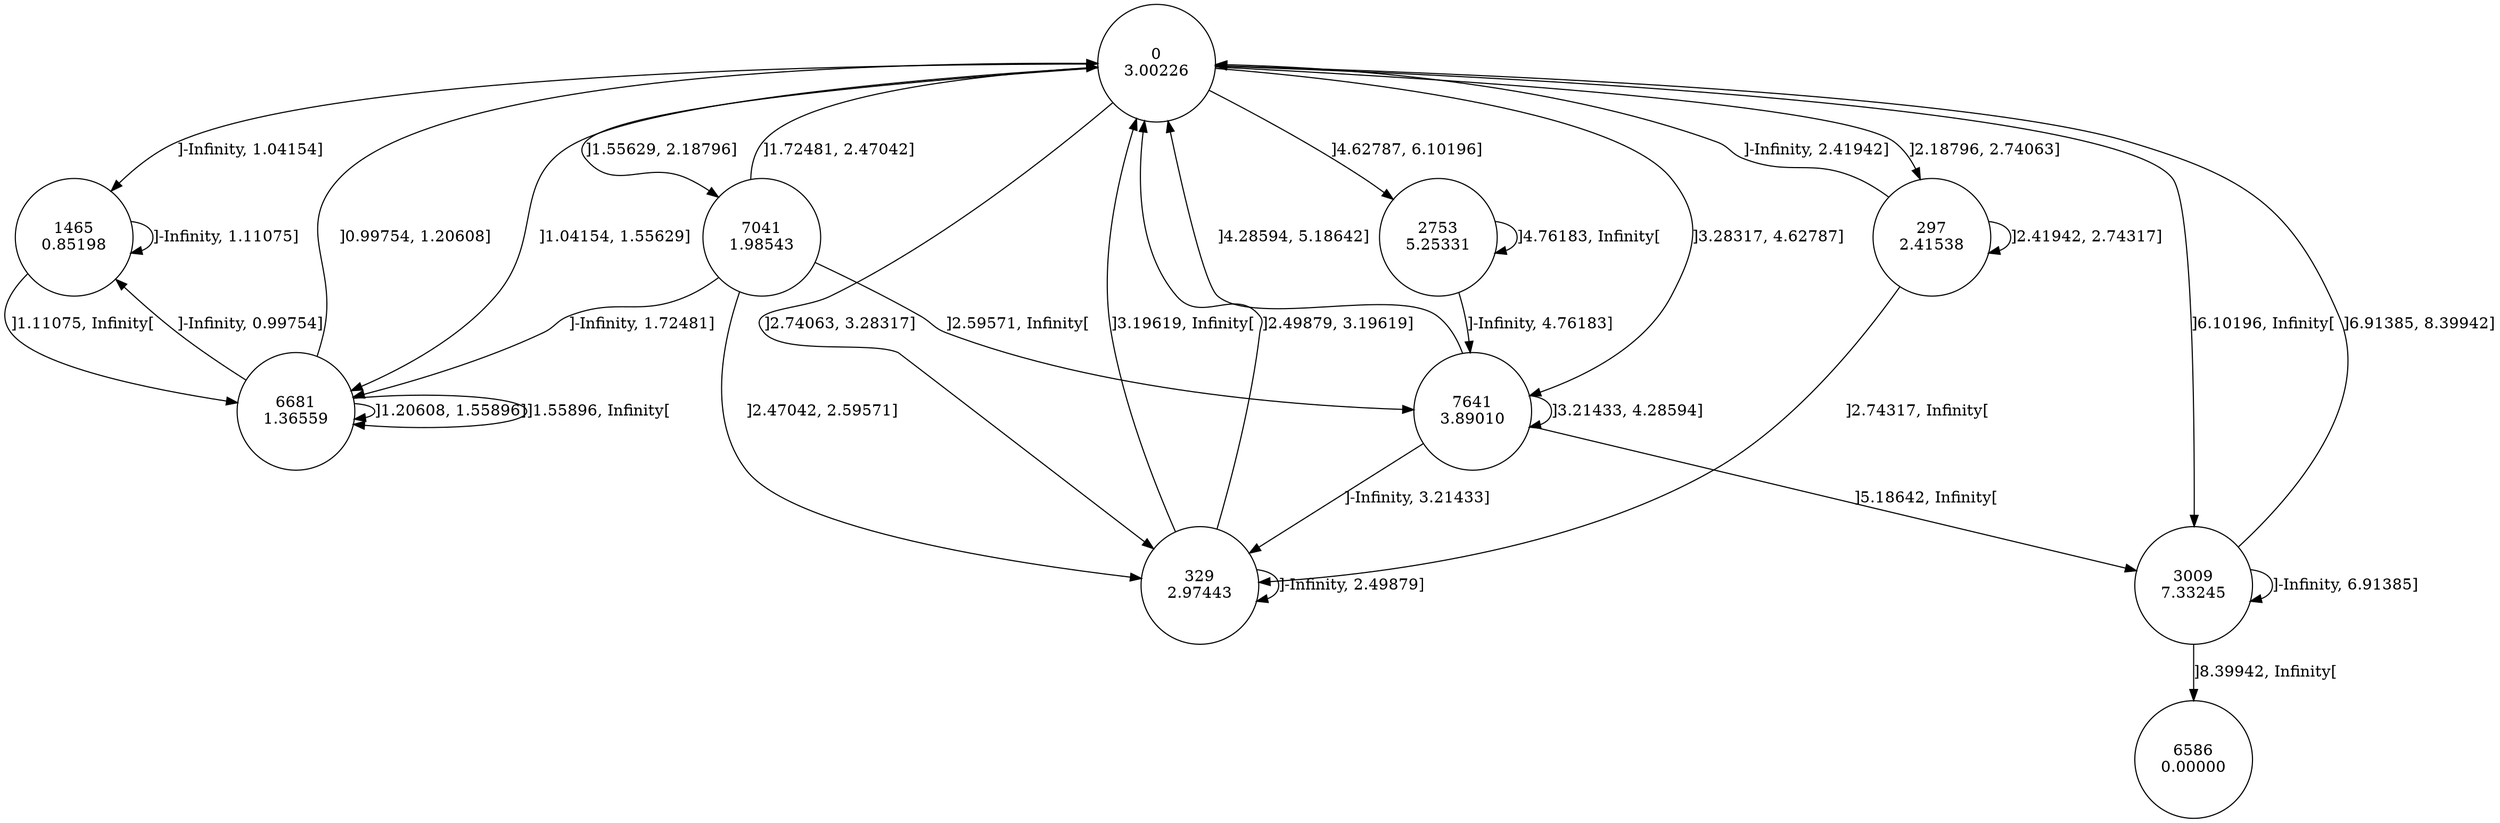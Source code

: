 digraph DFA {
0 [shape=circle, label="0\n3.00226"];
	0 -> 1465 [label="]-Infinity, 1.04154]"];
	0 -> 6681 [label="]1.04154, 1.55629]"];
	0 -> 7041 [label="]1.55629, 2.18796]"];
	0 -> 297 [label="]2.18796, 2.74063]"];
	0 -> 329 [label="]2.74063, 3.28317]"];
	0 -> 7641 [label="]3.28317, 4.62787]"];
	0 -> 2753 [label="]4.62787, 6.10196]"];
	0 -> 3009 [label="]6.10196, Infinity["];
3009 [shape=circle, label="3009\n7.33245"];
	3009 -> 3009 [label="]-Infinity, 6.91385]"];
	3009 -> 0 [label="]6.91385, 8.39942]"];
	3009 -> 6586 [label="]8.39942, Infinity["];
6586 [shape=circle, label="6586\n0.00000"];
2753 [shape=circle, label="2753\n5.25331"];
	2753 -> 7641 [label="]-Infinity, 4.76183]"];
	2753 -> 2753 [label="]4.76183, Infinity["];
7641 [shape=circle, label="7641\n3.89010"];
	7641 -> 329 [label="]-Infinity, 3.21433]"];
	7641 -> 7641 [label="]3.21433, 4.28594]"];
	7641 -> 0 [label="]4.28594, 5.18642]"];
	7641 -> 3009 [label="]5.18642, Infinity["];
329 [shape=circle, label="329\n2.97443"];
	329 -> 329 [label="]-Infinity, 2.49879]"];
	329 -> 0 [label="]2.49879, 3.19619]"];
	329 -> 0 [label="]3.19619, Infinity["];
297 [shape=circle, label="297\n2.41538"];
	297 -> 0 [label="]-Infinity, 2.41942]"];
	297 -> 297 [label="]2.41942, 2.74317]"];
	297 -> 329 [label="]2.74317, Infinity["];
7041 [shape=circle, label="7041\n1.98543"];
	7041 -> 6681 [label="]-Infinity, 1.72481]"];
	7041 -> 0 [label="]1.72481, 2.47042]"];
	7041 -> 329 [label="]2.47042, 2.59571]"];
	7041 -> 7641 [label="]2.59571, Infinity["];
6681 [shape=circle, label="6681\n1.36559"];
	6681 -> 1465 [label="]-Infinity, 0.99754]"];
	6681 -> 0 [label="]0.99754, 1.20608]"];
	6681 -> 6681 [label="]1.20608, 1.55896]"];
	6681 -> 6681 [label="]1.55896, Infinity["];
1465 [shape=circle, label="1465\n0.85198"];
	1465 -> 1465 [label="]-Infinity, 1.11075]"];
	1465 -> 6681 [label="]1.11075, Infinity["];
}